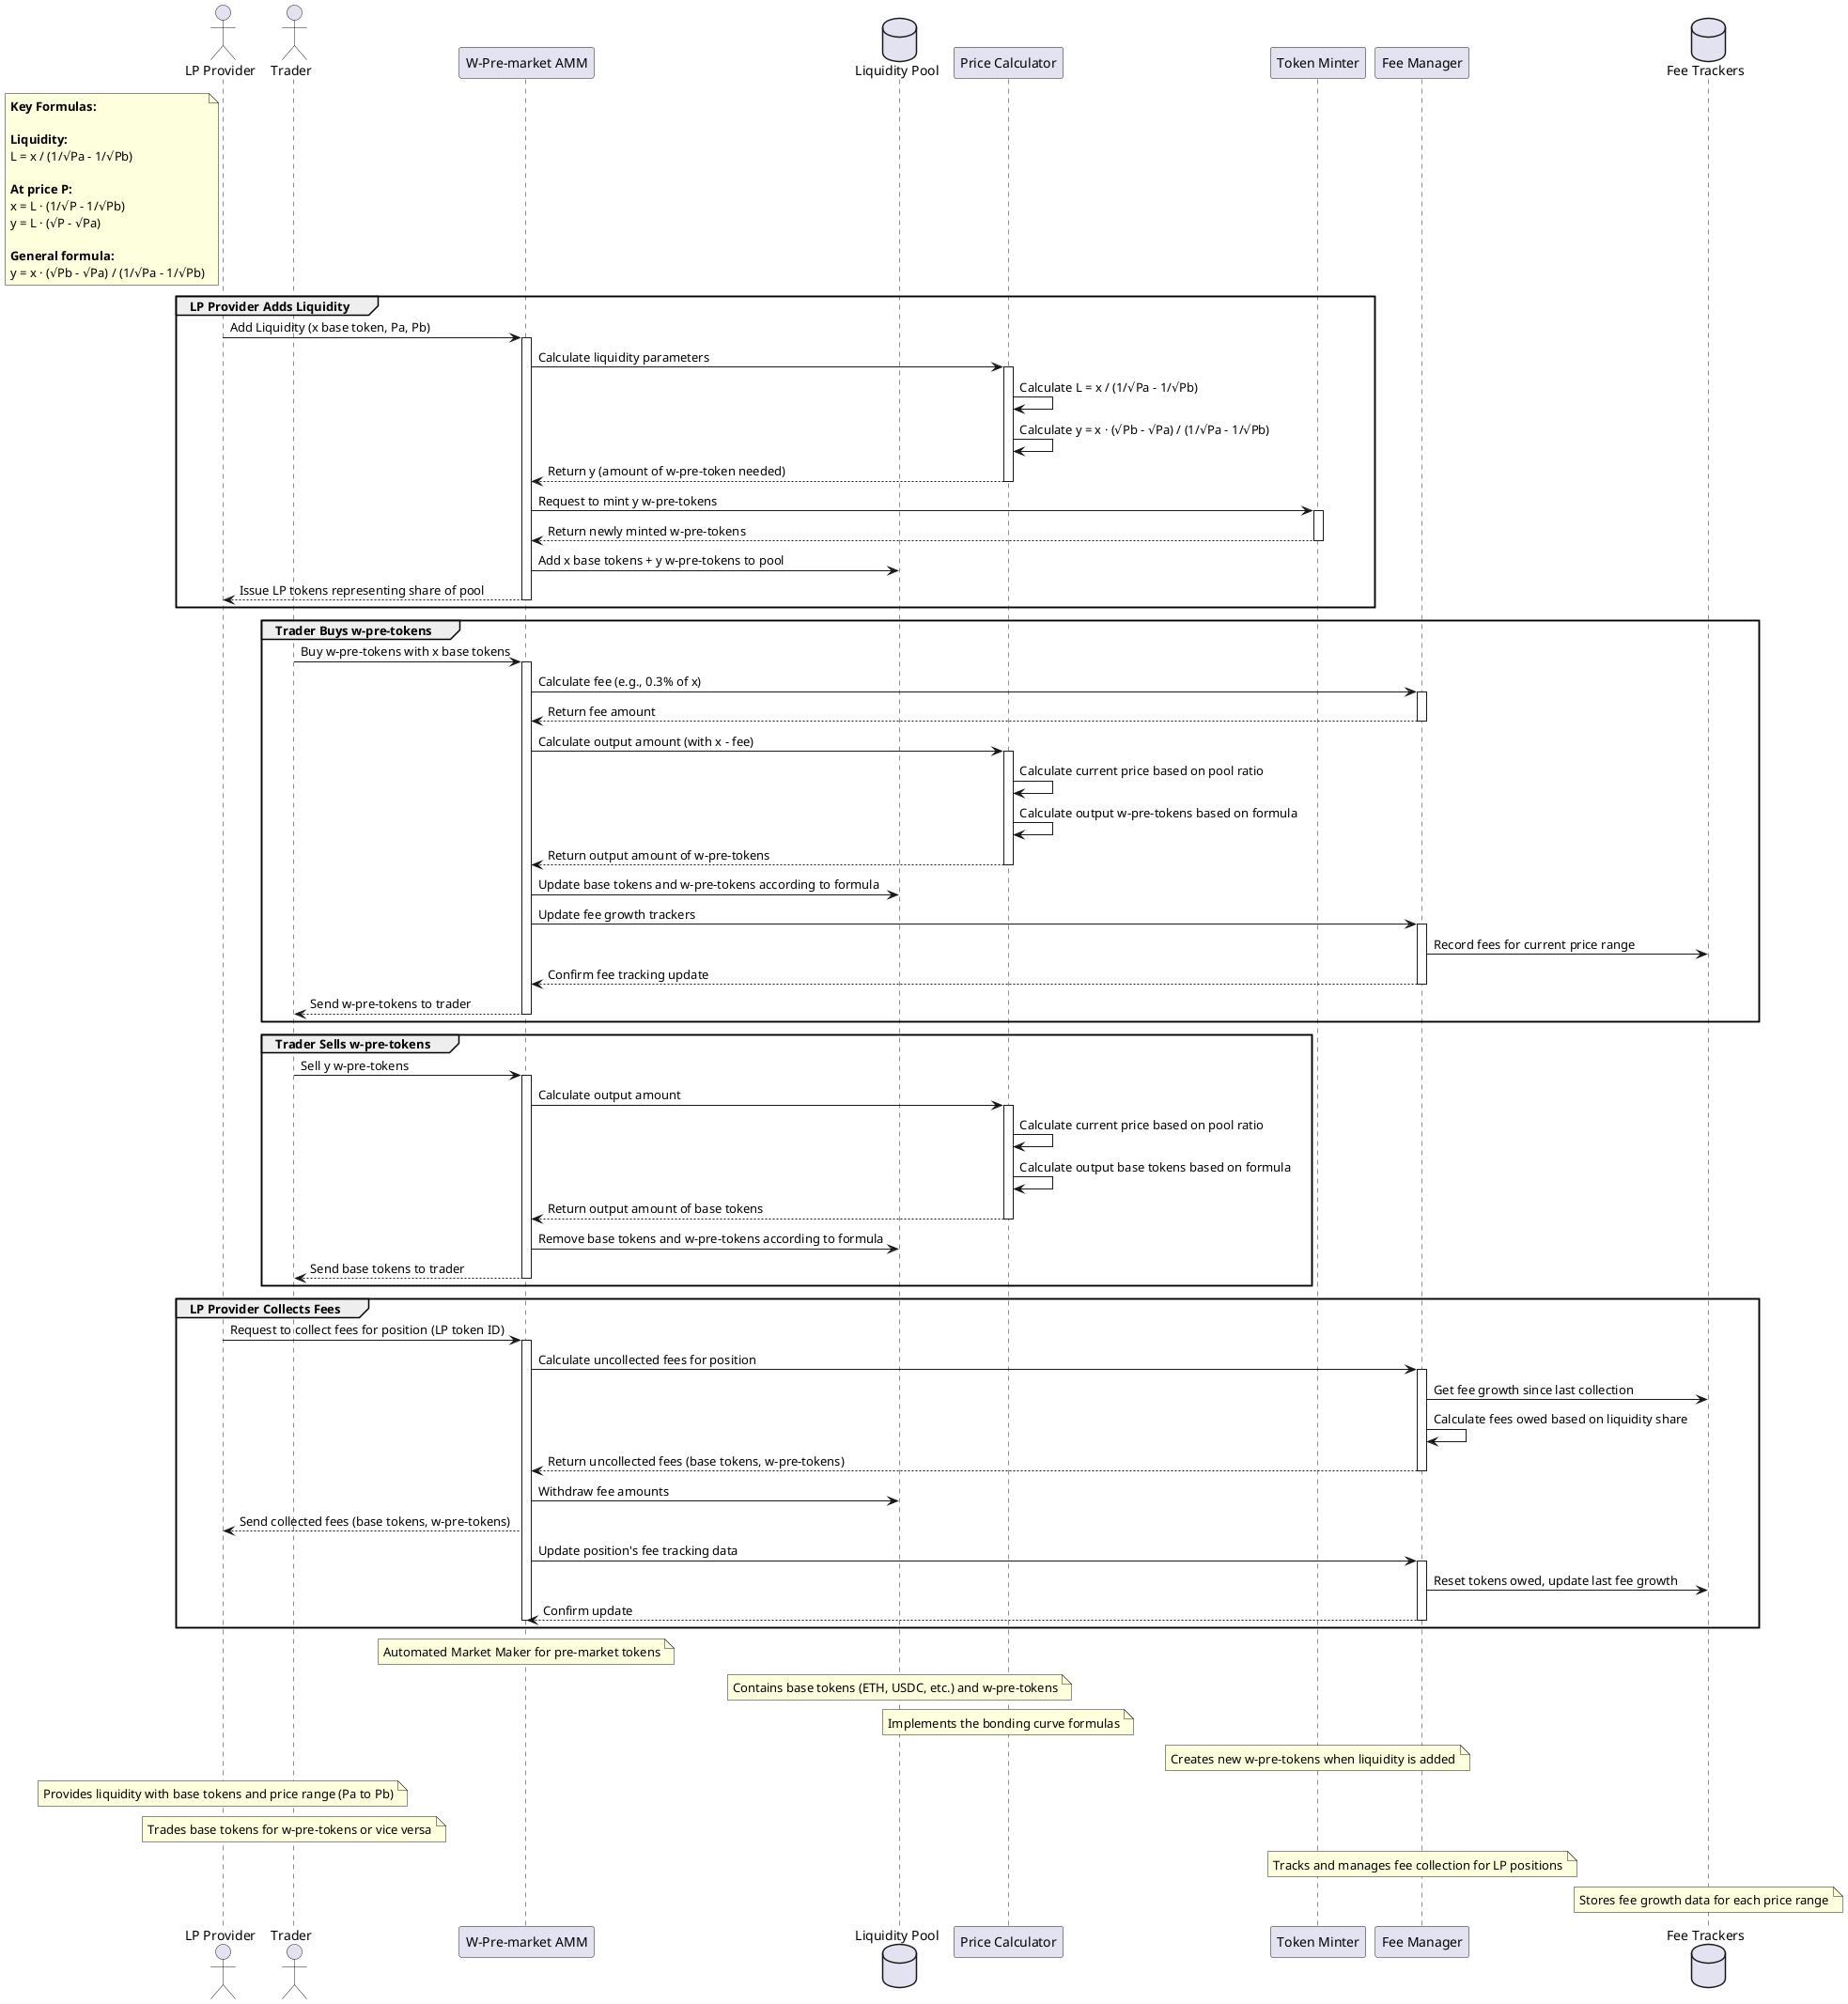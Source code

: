 @startuml W-Pre-market AMM System

' Define participants
actor "LP Provider" as LPProvider
actor "Trader" as Trader
participant "W-Pre-market AMM" as AMM
database "Liquidity Pool" as Pool
participant "Price Calculator" as Calculator
participant "Token Minter" as Minter
participant "Fee Manager" as FeeManager
database "Fee Trackers" as FeeTrackers

' Style
skinparam sequence {
    ParticipantBackgroundColor LightBlue
    ActorBackgroundColor LightGreen
    DatabaseBackgroundColor LightPink
    LifeLineColor Gray
    BorderColor Black
}

' Define mathematical formulas as notes
note left of LPProvider
  <b>Key Formulas:</b>
  
  <b>Liquidity:</b>
  L = x / (1/√Pa - 1/√Pb)
  
  <b>At price P:</b>
  x = L · (1/√P - 1/√Pb)
  y = L · (√P - √Pa)
  
  <b>General formula:</b>
  y = x · (√Pb - √Pa) / (1/√Pa - 1/√Pb)
end note

' LP Provider Flow
group LP Provider Adds Liquidity
    LPProvider -> AMM: Add Liquidity (x base token, Pa, Pb)
    activate AMM
    
    AMM -> Calculator: Calculate liquidity parameters
    activate Calculator
    
    Calculator -> Calculator: Calculate L = x / (1/√Pa - 1/√Pb)
    Calculator -> Calculator: Calculate y = x · (√Pb - √Pa) / (1/√Pa - 1/√Pb)
    Calculator --> AMM: Return y (amount of w-pre-token needed)
    deactivate Calculator
    
    AMM -> Minter: Request to mint y w-pre-tokens
    activate Minter
    Minter --> AMM: Return newly minted w-pre-tokens
    deactivate Minter
    
    AMM -> Pool: Add x base tokens + y w-pre-tokens to pool
    AMM --> LPProvider: Issue LP tokens representing share of pool
    
    deactivate AMM
end

' Trader Flow - Buy w-pre-tokens
group Trader Buys w-pre-tokens
    Trader -> AMM: Buy w-pre-tokens with x base tokens
    activate AMM
    
    AMM -> FeeManager: Calculate fee (e.g., 0.3% of x)
    activate FeeManager
    FeeManager --> AMM: Return fee amount
    deactivate FeeManager
    
    AMM -> Calculator: Calculate output amount (with x - fee)
    activate Calculator
    
    Calculator -> Calculator: Calculate current price based on pool ratio
    Calculator -> Calculator: Calculate output w-pre-tokens based on formula
    Calculator --> AMM: Return output amount of w-pre-tokens
    deactivate Calculator
    
    AMM -> Pool: Update base tokens and w-pre-tokens according to formula
    
    AMM -> FeeManager: Update fee growth trackers
    activate FeeManager
    FeeManager -> FeeTrackers: Record fees for current price range
    FeeManager --> AMM: Confirm fee tracking update
    deactivate FeeManager
    
    AMM --> Trader: Send w-pre-tokens to trader
    
    deactivate AMM
end

' Trader Flow - Sell w-pre-tokens
group Trader Sells w-pre-tokens
    Trader -> AMM: Sell y w-pre-tokens
    activate AMM
    
    AMM -> Calculator: Calculate output amount
    activate Calculator
    
    Calculator -> Calculator: Calculate current price based on pool ratio
    Calculator -> Calculator: Calculate output base tokens based on formula
    Calculator --> AMM: Return output amount of base tokens
    deactivate Calculator
    
    AMM -> Pool: Remove base tokens and w-pre-tokens according to formula
    AMM --> Trader: Send base tokens to trader
    
    deactivate AMM
end

' Add a new flow for fee collection
group LP Provider Collects Fees
    LPProvider -> AMM: Request to collect fees for position (LP token ID)
    activate AMM
    
    AMM -> FeeManager: Calculate uncollected fees for position
    activate FeeManager
    
    FeeManager -> FeeTrackers: Get fee growth since last collection
    FeeManager -> FeeManager: Calculate fees owed based on liquidity share
    FeeManager --> AMM: Return uncollected fees (base tokens, w-pre-tokens)
    deactivate FeeManager
    
    AMM -> Pool: Withdraw fee amounts
    AMM --> LPProvider: Send collected fees (base tokens, w-pre-tokens)
    
    AMM -> FeeManager: Update position's fee tracking data
    activate FeeManager
    FeeManager -> FeeTrackers: Reset tokens owed, update last fee growth
    FeeManager --> AMM: Confirm update
    deactivate FeeManager
    
    deactivate AMM
end

' Add notes
note over AMM: Automated Market Maker for pre-market tokens
note over Pool: Contains base tokens (ETH, USDC, etc.) and w-pre-tokens
note over Calculator: Implements the bonding curve formulas
note over Minter: Creates new w-pre-tokens when liquidity is added
note over LPProvider: Provides liquidity with base tokens and price range (Pa to Pb)
note over Trader: Trades base tokens for w-pre-tokens or vice versa
note over FeeManager: Tracks and manages fee collection for LP positions
note over FeeTrackers: Stores fee growth data for each price range

@enduml 